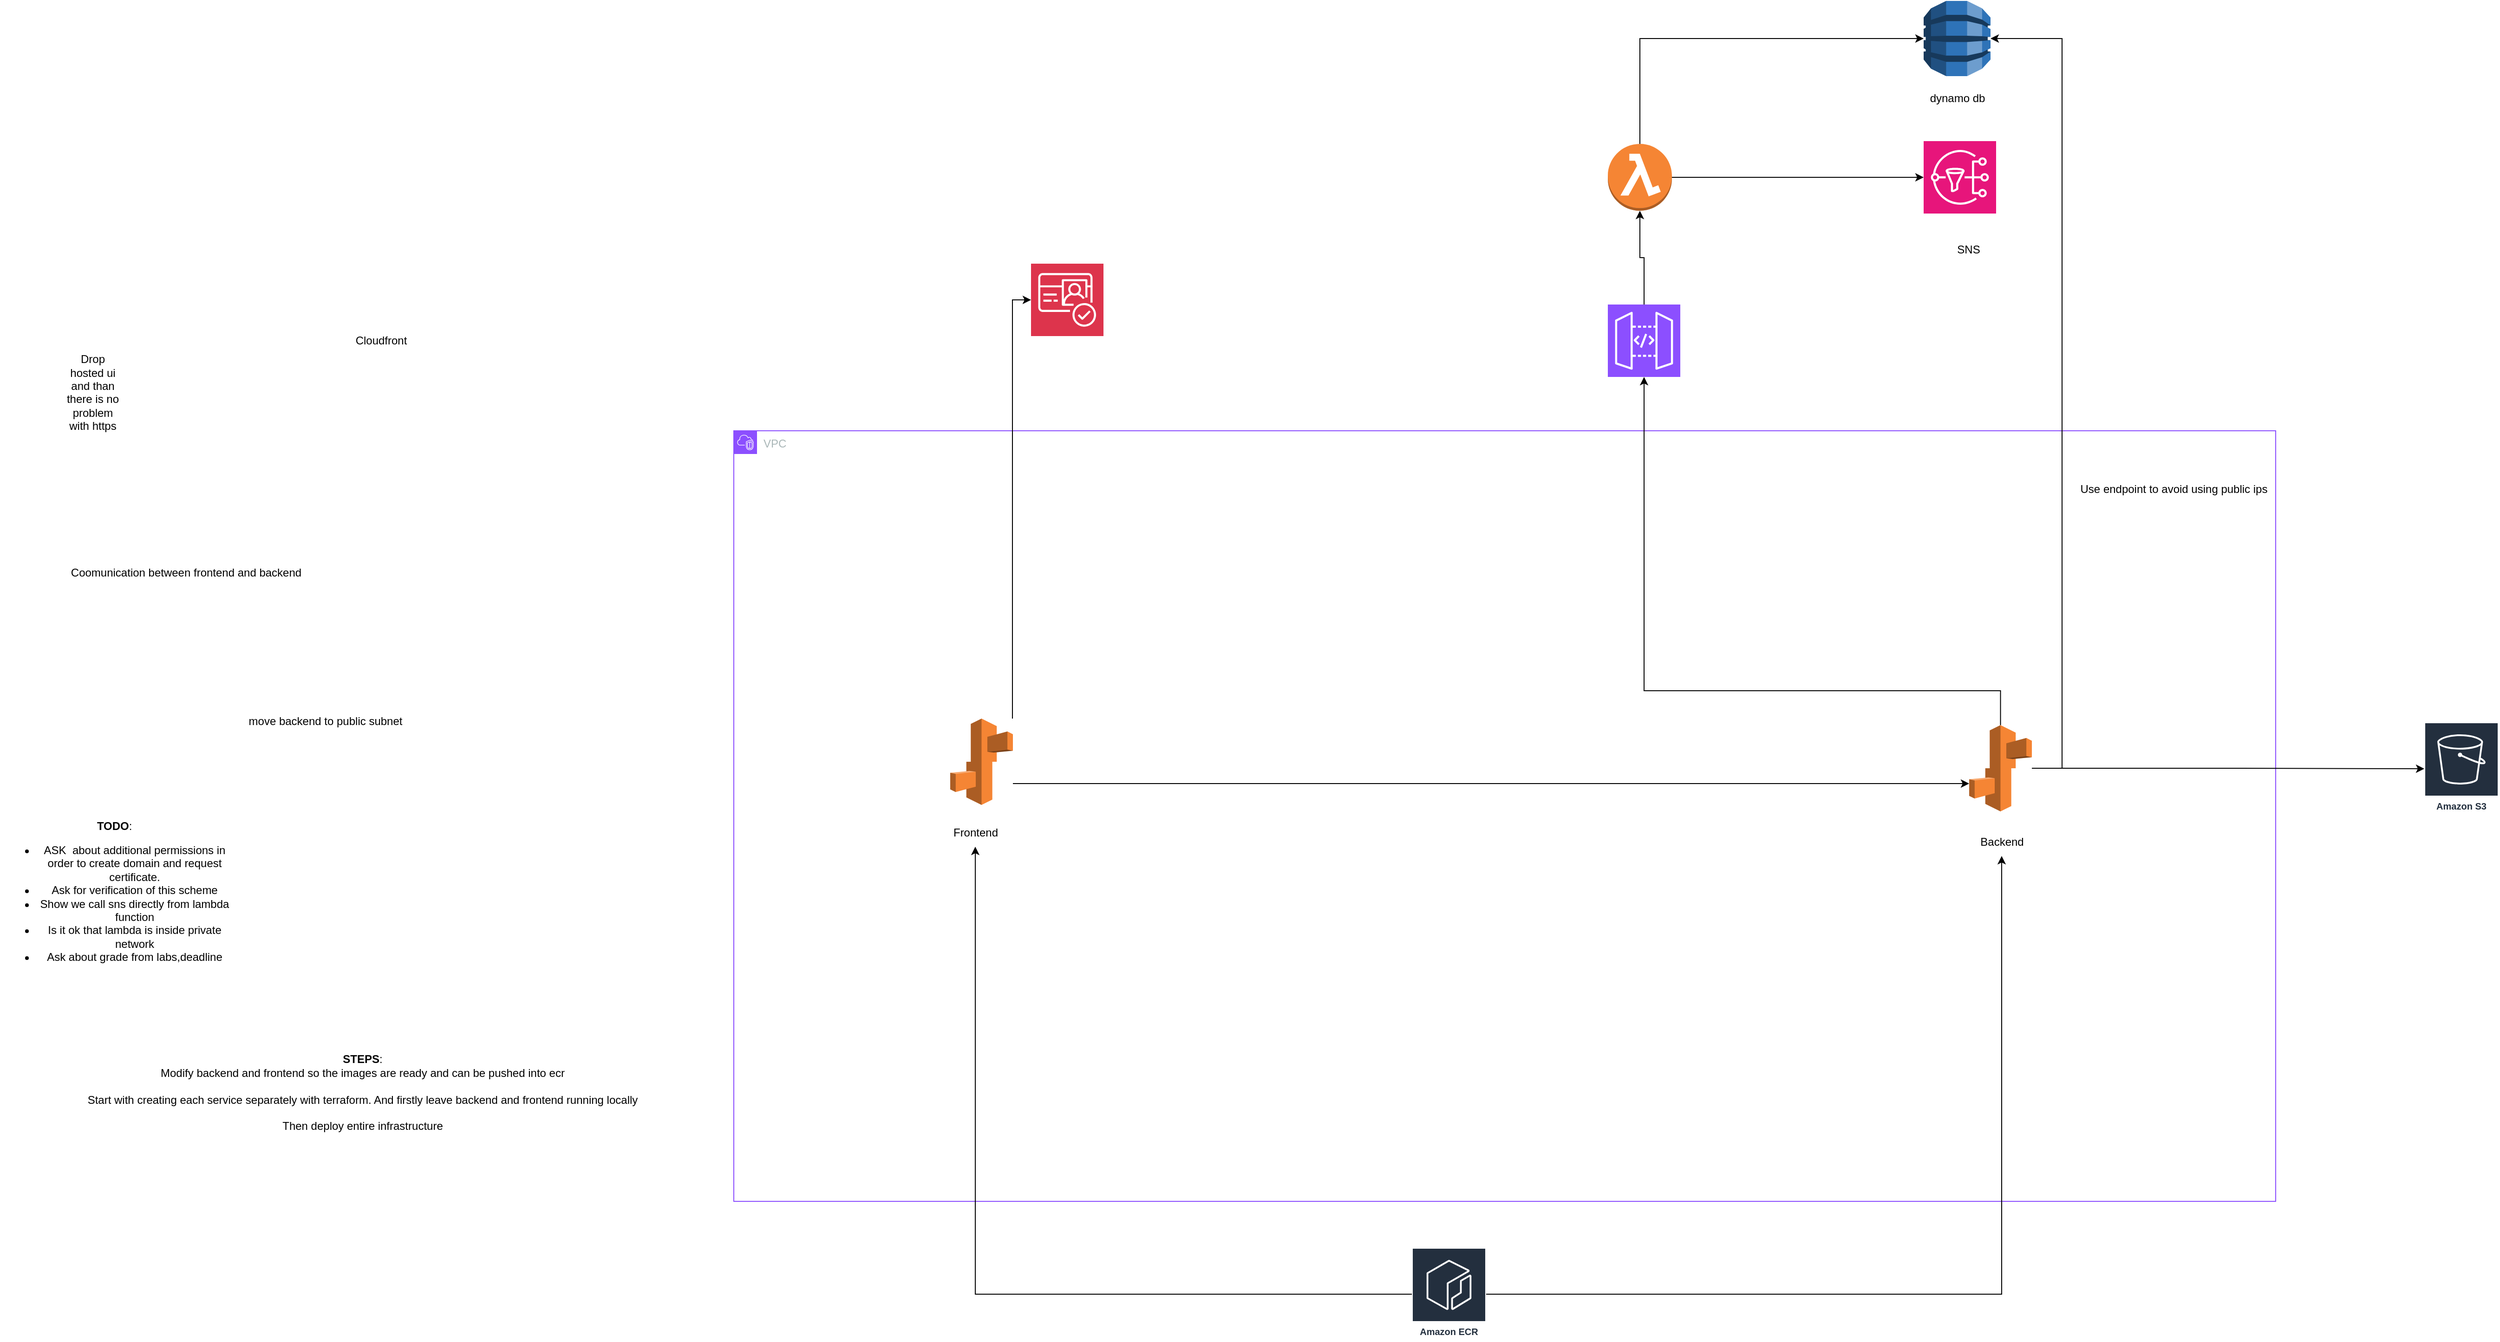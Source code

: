 <mxfile version="24.4.8" type="device">
  <diagram id="Ht1M8jgEwFfnCIfOTk4-" name="Page-1">
    <mxGraphModel dx="3154" dy="1782" grid="1" gridSize="10" guides="1" tooltips="1" connect="1" arrows="1" fold="1" page="1" pageScale="1" pageWidth="1169" pageHeight="827" math="0" shadow="0">
      <root>
        <mxCell id="0" />
        <mxCell id="1" parent="0" />
        <mxCell id="CIbjASSqVEmHf6VU39b6-3" value="VPC" style="points=[[0,0],[0.25,0],[0.5,0],[0.75,0],[1,0],[1,0.25],[1,0.5],[1,0.75],[1,1],[0.75,1],[0.5,1],[0.25,1],[0,1],[0,0.75],[0,0.5],[0,0.25]];outlineConnect=0;gradientColor=none;html=1;whiteSpace=wrap;fontSize=12;fontStyle=0;container=1;pointerEvents=0;collapsible=0;recursiveResize=0;shape=mxgraph.aws4.group;grIcon=mxgraph.aws4.group_vpc2;strokeColor=#8C4FFF;fillColor=none;verticalAlign=top;align=left;spacingLeft=30;fontColor=#AAB7B8;dashed=0;" parent="1" vertex="1">
          <mxGeometry x="140" y="50" width="1660" height="830" as="geometry" />
        </mxCell>
        <mxCell id="w6uRUPH8nC-psdMti6wa-21" style="edgeStyle=orthogonalEdgeStyle;rounded=0;orthogonalLoop=1;jettySize=auto;html=1;" edge="1" parent="CIbjASSqVEmHf6VU39b6-3" source="w6uRUPH8nC-psdMti6wa-10" target="w6uRUPH8nC-psdMti6wa-11">
          <mxGeometry relative="1" as="geometry">
            <Array as="points">
              <mxPoint x="1080" y="380" />
              <mxPoint x="1080" y="380" />
            </Array>
          </mxGeometry>
        </mxCell>
        <mxCell id="w6uRUPH8nC-psdMti6wa-10" value="" style="outlineConnect=0;dashed=0;verticalLabelPosition=bottom;verticalAlign=top;align=center;html=1;shape=mxgraph.aws3.elastic_beanstalk;fillColor=#F58534;gradientColor=none;" vertex="1" parent="CIbjASSqVEmHf6VU39b6-3">
          <mxGeometry x="233" y="310" width="67.5" height="93" as="geometry" />
        </mxCell>
        <mxCell id="w6uRUPH8nC-psdMti6wa-11" value="" style="outlineConnect=0;dashed=0;verticalLabelPosition=bottom;verticalAlign=top;align=center;html=1;shape=mxgraph.aws3.elastic_beanstalk;fillColor=#F58534;gradientColor=none;" vertex="1" parent="CIbjASSqVEmHf6VU39b6-3">
          <mxGeometry x="1330" y="317" width="67.5" height="93" as="geometry" />
        </mxCell>
        <mxCell id="w6uRUPH8nC-psdMti6wa-13" value="Backend" style="text;html=1;align=center;verticalAlign=middle;resizable=0;points=[];autosize=1;strokeColor=none;fillColor=none;" vertex="1" parent="CIbjASSqVEmHf6VU39b6-3">
          <mxGeometry x="1330" y="428" width="70" height="30" as="geometry" />
        </mxCell>
        <mxCell id="w6uRUPH8nC-psdMti6wa-32" value="Use endpoint to avoid using public ips" style="text;html=1;align=center;verticalAlign=middle;resizable=0;points=[];autosize=1;strokeColor=none;fillColor=none;" vertex="1" parent="CIbjASSqVEmHf6VU39b6-3">
          <mxGeometry x="1440" y="48" width="220" height="30" as="geometry" />
        </mxCell>
        <mxCell id="CIbjASSqVEmHf6VU39b6-10" value="" style="sketch=0;points=[[0,0,0],[0.25,0,0],[0.5,0,0],[0.75,0,0],[1,0,0],[0,1,0],[0.25,1,0],[0.5,1,0],[0.75,1,0],[1,1,0],[0,0.25,0],[0,0.5,0],[0,0.75,0],[1,0.25,0],[1,0.5,0],[1,0.75,0]];outlineConnect=0;fontColor=#232F3E;fillColor=#DD344C;strokeColor=#ffffff;dashed=0;verticalLabelPosition=bottom;verticalAlign=top;align=center;html=1;fontSize=12;fontStyle=0;aspect=fixed;shape=mxgraph.aws4.resourceIcon;resIcon=mxgraph.aws4.cognito;" parent="1" vertex="1">
          <mxGeometry x="460" y="-130" width="78" height="78" as="geometry" />
        </mxCell>
        <mxCell id="CIbjASSqVEmHf6VU39b6-13" value="" style="outlineConnect=0;dashed=0;verticalLabelPosition=bottom;verticalAlign=top;align=center;html=1;shape=mxgraph.aws3.dynamo_db;fillColor=#2E73B8;gradientColor=none;" parent="1" vertex="1">
          <mxGeometry x="1421" y="-413" width="72" height="81" as="geometry" />
        </mxCell>
        <mxCell id="CIbjASSqVEmHf6VU39b6-15" value="dynamo db" style="text;html=1;align=center;verticalAlign=middle;resizable=0;points=[];autosize=1;strokeColor=none;fillColor=none;" parent="1" vertex="1">
          <mxGeometry x="1417" y="-323" width="80" height="30" as="geometry" />
        </mxCell>
        <mxCell id="w6uRUPH8nC-psdMti6wa-25" style="edgeStyle=orthogonalEdgeStyle;rounded=0;orthogonalLoop=1;jettySize=auto;html=1;" edge="1" parent="1" source="CIbjASSqVEmHf6VU39b6-16" target="w6uRUPH8nC-psdMti6wa-12">
          <mxGeometry relative="1" as="geometry" />
        </mxCell>
        <mxCell id="w6uRUPH8nC-psdMti6wa-26" style="edgeStyle=orthogonalEdgeStyle;rounded=0;orthogonalLoop=1;jettySize=auto;html=1;" edge="1" parent="1" source="CIbjASSqVEmHf6VU39b6-16" target="w6uRUPH8nC-psdMti6wa-13">
          <mxGeometry relative="1" as="geometry" />
        </mxCell>
        <mxCell id="CIbjASSqVEmHf6VU39b6-16" value="Amazon ECR" style="sketch=0;outlineConnect=0;fontColor=#232F3E;gradientColor=none;strokeColor=#ffffff;fillColor=#232F3E;dashed=0;verticalLabelPosition=middle;verticalAlign=bottom;align=center;html=1;whiteSpace=wrap;fontSize=10;fontStyle=1;spacing=3;shape=mxgraph.aws4.productIcon;prIcon=mxgraph.aws4.ecr;" parent="1" vertex="1">
          <mxGeometry x="870" y="930" width="80" height="100" as="geometry" />
        </mxCell>
        <mxCell id="7nQa-4i7Prz5Y4lBVQdQ-7" value="" style="sketch=0;points=[[0,0,0],[0.25,0,0],[0.5,0,0],[0.75,0,0],[1,0,0],[0,1,0],[0.25,1,0],[0.5,1,0],[0.75,1,0],[1,1,0],[0,0.25,0],[0,0.5,0],[0,0.75,0],[1,0.25,0],[1,0.5,0],[1,0.75,0]];outlineConnect=0;fontColor=#232F3E;fillColor=#E7157B;strokeColor=#ffffff;dashed=0;verticalLabelPosition=bottom;verticalAlign=top;align=center;html=1;fontSize=12;fontStyle=0;aspect=fixed;shape=mxgraph.aws4.resourceIcon;resIcon=mxgraph.aws4.sns;" parent="1" vertex="1">
          <mxGeometry x="1421" y="-262" width="78" height="78" as="geometry" />
        </mxCell>
        <mxCell id="w6uRUPH8nC-psdMti6wa-1" value="&lt;b&gt;TODO&lt;/b&gt;:&amp;nbsp;&lt;br&gt;&lt;ul&gt;&lt;li&gt;ASK&amp;nbsp; about additional permissions in order to create domain and request certificate.&lt;/li&gt;&lt;li&gt;Ask for verification of this scheme&lt;/li&gt;&lt;li&gt;Show we call sns directly from lambda function&lt;/li&gt;&lt;li&gt;Is it ok that lambda is inside private network&lt;/li&gt;&lt;li&gt;Ask about grade from labs,deadline&lt;/li&gt;&lt;/ul&gt;" style="text;html=1;align=center;verticalAlign=middle;whiteSpace=wrap;rounded=0;" vertex="1" parent="1">
          <mxGeometry x="-650" y="414" width="250" height="276" as="geometry" />
        </mxCell>
        <mxCell id="w6uRUPH8nC-psdMti6wa-2" value="&lt;b&gt;STEPS&lt;/b&gt;:&lt;div&gt;Modify backend and frontend so the images are ready and can be pushed into ecr&lt;/div&gt;&lt;div&gt;&lt;br&gt;&lt;/div&gt;&lt;div&gt;Start with creating each service separately with terraform. And firstly leave backend and frontend running locally&lt;/div&gt;&lt;div&gt;&lt;br&gt;&lt;/div&gt;&lt;div&gt;Then deploy entire infrastructure&lt;/div&gt;" style="text;html=1;align=center;verticalAlign=middle;resizable=0;points=[];autosize=1;strokeColor=none;fillColor=none;" vertex="1" parent="1">
          <mxGeometry x="-570" y="713" width="620" height="100" as="geometry" />
        </mxCell>
        <mxCell id="w6uRUPH8nC-psdMti6wa-3" value="Drop hosted ui and than there is no problem with https&lt;div&gt;&lt;br&gt;&lt;/div&gt;" style="text;html=1;align=center;verticalAlign=middle;whiteSpace=wrap;rounded=0;" vertex="1" parent="1">
          <mxGeometry x="-580" y="1" width="60" height="30" as="geometry" />
        </mxCell>
        <mxCell id="w6uRUPH8nC-psdMti6wa-4" value="Coomunication between frontend and backend" style="text;html=1;align=center;verticalAlign=middle;resizable=0;points=[];autosize=1;strokeColor=none;fillColor=none;" vertex="1" parent="1">
          <mxGeometry x="-585" y="188" width="270" height="30" as="geometry" />
        </mxCell>
        <mxCell id="w6uRUPH8nC-psdMti6wa-5" value="move backend to public subnet" style="text;html=1;align=center;verticalAlign=middle;resizable=0;points=[];autosize=1;strokeColor=none;fillColor=none;" vertex="1" parent="1">
          <mxGeometry x="-395" y="348" width="190" height="30" as="geometry" />
        </mxCell>
        <mxCell id="CIbjASSqVEmHf6VU39b6-11" value="Amazon S3" style="sketch=0;outlineConnect=0;fontColor=#232F3E;gradientColor=none;strokeColor=#ffffff;fillColor=#232F3E;dashed=0;verticalLabelPosition=middle;verticalAlign=bottom;align=center;html=1;whiteSpace=wrap;fontSize=10;fontStyle=1;spacing=3;shape=mxgraph.aws4.productIcon;prIcon=mxgraph.aws4.s3;" parent="1" vertex="1">
          <mxGeometry x="1960" y="364" width="80" height="100" as="geometry" />
        </mxCell>
        <mxCell id="w6uRUPH8nC-psdMti6wa-6" value="Cloudfront" style="text;html=1;align=center;verticalAlign=middle;resizable=0;points=[];autosize=1;strokeColor=none;fillColor=none;" vertex="1" parent="1">
          <mxGeometry x="-280" y="-62" width="80" height="30" as="geometry" />
        </mxCell>
        <mxCell id="w6uRUPH8nC-psdMti6wa-12" value="Frontend" style="text;html=1;align=center;verticalAlign=middle;resizable=0;points=[];autosize=1;strokeColor=none;fillColor=none;" vertex="1" parent="1">
          <mxGeometry x="365" y="468" width="70" height="30" as="geometry" />
        </mxCell>
        <mxCell id="w6uRUPH8nC-psdMti6wa-14" value="" style="outlineConnect=0;dashed=0;verticalLabelPosition=bottom;verticalAlign=top;align=center;html=1;shape=mxgraph.aws3.lambda_function;fillColor=#F58534;gradientColor=none;" vertex="1" parent="1">
          <mxGeometry x="1081" y="-259" width="69" height="72" as="geometry" />
        </mxCell>
        <mxCell id="w6uRUPH8nC-psdMti6wa-15" style="edgeStyle=orthogonalEdgeStyle;rounded=0;orthogonalLoop=1;jettySize=auto;html=1;entryX=0;entryY=0.5;entryDx=0;entryDy=0;entryPerimeter=0;" edge="1" parent="1" source="w6uRUPH8nC-psdMti6wa-14" target="7nQa-4i7Prz5Y4lBVQdQ-7">
          <mxGeometry relative="1" as="geometry" />
        </mxCell>
        <mxCell id="w6uRUPH8nC-psdMti6wa-16" style="edgeStyle=orthogonalEdgeStyle;rounded=0;orthogonalLoop=1;jettySize=auto;html=1;entryX=0;entryY=0.5;entryDx=0;entryDy=0;entryPerimeter=0;" edge="1" parent="1" source="w6uRUPH8nC-psdMti6wa-14" target="CIbjASSqVEmHf6VU39b6-13">
          <mxGeometry relative="1" as="geometry">
            <Array as="points">
              <mxPoint x="1115" y="-372" />
            </Array>
          </mxGeometry>
        </mxCell>
        <mxCell id="w6uRUPH8nC-psdMti6wa-17" value="SNS" style="text;html=1;align=center;verticalAlign=middle;resizable=0;points=[];autosize=1;strokeColor=none;fillColor=none;" vertex="1" parent="1">
          <mxGeometry x="1444" y="-160" width="50" height="30" as="geometry" />
        </mxCell>
        <mxCell id="w6uRUPH8nC-psdMti6wa-22" style="edgeStyle=orthogonalEdgeStyle;rounded=0;orthogonalLoop=1;jettySize=auto;html=1;" edge="1" parent="1" source="w6uRUPH8nC-psdMti6wa-11" target="CIbjASSqVEmHf6VU39b6-11">
          <mxGeometry relative="1" as="geometry" />
        </mxCell>
        <mxCell id="w6uRUPH8nC-psdMti6wa-23" style="edgeStyle=orthogonalEdgeStyle;rounded=0;orthogonalLoop=1;jettySize=auto;html=1;entryX=0;entryY=0.5;entryDx=0;entryDy=0;entryPerimeter=0;" edge="1" parent="1" source="w6uRUPH8nC-psdMti6wa-10" target="CIbjASSqVEmHf6VU39b6-10">
          <mxGeometry relative="1" as="geometry">
            <Array as="points">
              <mxPoint x="440" y="-91" />
            </Array>
          </mxGeometry>
        </mxCell>
        <mxCell id="w6uRUPH8nC-psdMti6wa-30" style="edgeStyle=orthogonalEdgeStyle;rounded=0;orthogonalLoop=1;jettySize=auto;html=1;" edge="1" parent="1" source="w6uRUPH8nC-psdMti6wa-28" target="w6uRUPH8nC-psdMti6wa-14">
          <mxGeometry relative="1" as="geometry" />
        </mxCell>
        <mxCell id="w6uRUPH8nC-psdMti6wa-28" value="" style="sketch=0;points=[[0,0,0],[0.25,0,0],[0.5,0,0],[0.75,0,0],[1,0,0],[0,1,0],[0.25,1,0],[0.5,1,0],[0.75,1,0],[1,1,0],[0,0.25,0],[0,0.5,0],[0,0.75,0],[1,0.25,0],[1,0.5,0],[1,0.75,0]];outlineConnect=0;fontColor=#232F3E;fillColor=#8C4FFF;strokeColor=#ffffff;dashed=0;verticalLabelPosition=bottom;verticalAlign=top;align=center;html=1;fontSize=12;fontStyle=0;aspect=fixed;shape=mxgraph.aws4.resourceIcon;resIcon=mxgraph.aws4.api_gateway;" vertex="1" parent="1">
          <mxGeometry x="1081" y="-86" width="78" height="78" as="geometry" />
        </mxCell>
        <mxCell id="w6uRUPH8nC-psdMti6wa-29" style="edgeStyle=orthogonalEdgeStyle;rounded=0;orthogonalLoop=1;jettySize=auto;html=1;entryX=0.5;entryY=1;entryDx=0;entryDy=0;entryPerimeter=0;" edge="1" parent="1" source="w6uRUPH8nC-psdMti6wa-11" target="w6uRUPH8nC-psdMti6wa-28">
          <mxGeometry relative="1" as="geometry">
            <Array as="points">
              <mxPoint x="1504" y="330" />
              <mxPoint x="1120" y="330" />
            </Array>
          </mxGeometry>
        </mxCell>
        <mxCell id="w6uRUPH8nC-psdMti6wa-31" style="edgeStyle=orthogonalEdgeStyle;rounded=0;orthogonalLoop=1;jettySize=auto;html=1;entryX=1;entryY=0.5;entryDx=0;entryDy=0;entryPerimeter=0;" edge="1" parent="1" source="w6uRUPH8nC-psdMti6wa-11" target="CIbjASSqVEmHf6VU39b6-13">
          <mxGeometry relative="1" as="geometry">
            <Array as="points">
              <mxPoint x="1570" y="414" />
              <mxPoint x="1570" y="-372" />
            </Array>
          </mxGeometry>
        </mxCell>
      </root>
    </mxGraphModel>
  </diagram>
</mxfile>
